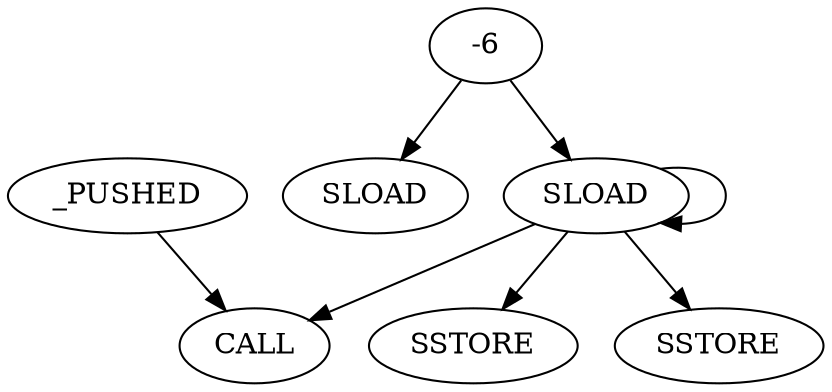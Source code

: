 // TEST
digraph {
	n0 [label=_PUSHED shape=oval]
	n4 [label=SSTORE shape=oval]
	n5 [label=CALL shape=oval]
	n2 [label=SLOAD shape=oval]
	n1 [label=SLOAD shape=oval]
	n3 [label=SSTORE shape=oval]
	n1 -> n4 [label="" color="" style=solid]
	n0 -> n5 [label="" color="" style=solid]
	n1 -> n5 [label="" color="" style=solid]
	-6 -> n2 [label="" color="" style=solid]
	n1 -> n1 [label="" color="" style=""]
	-6 -> n1 [label="" color="" style=solid]
	n1 -> n3 [label="" color="" style=solid]
}

